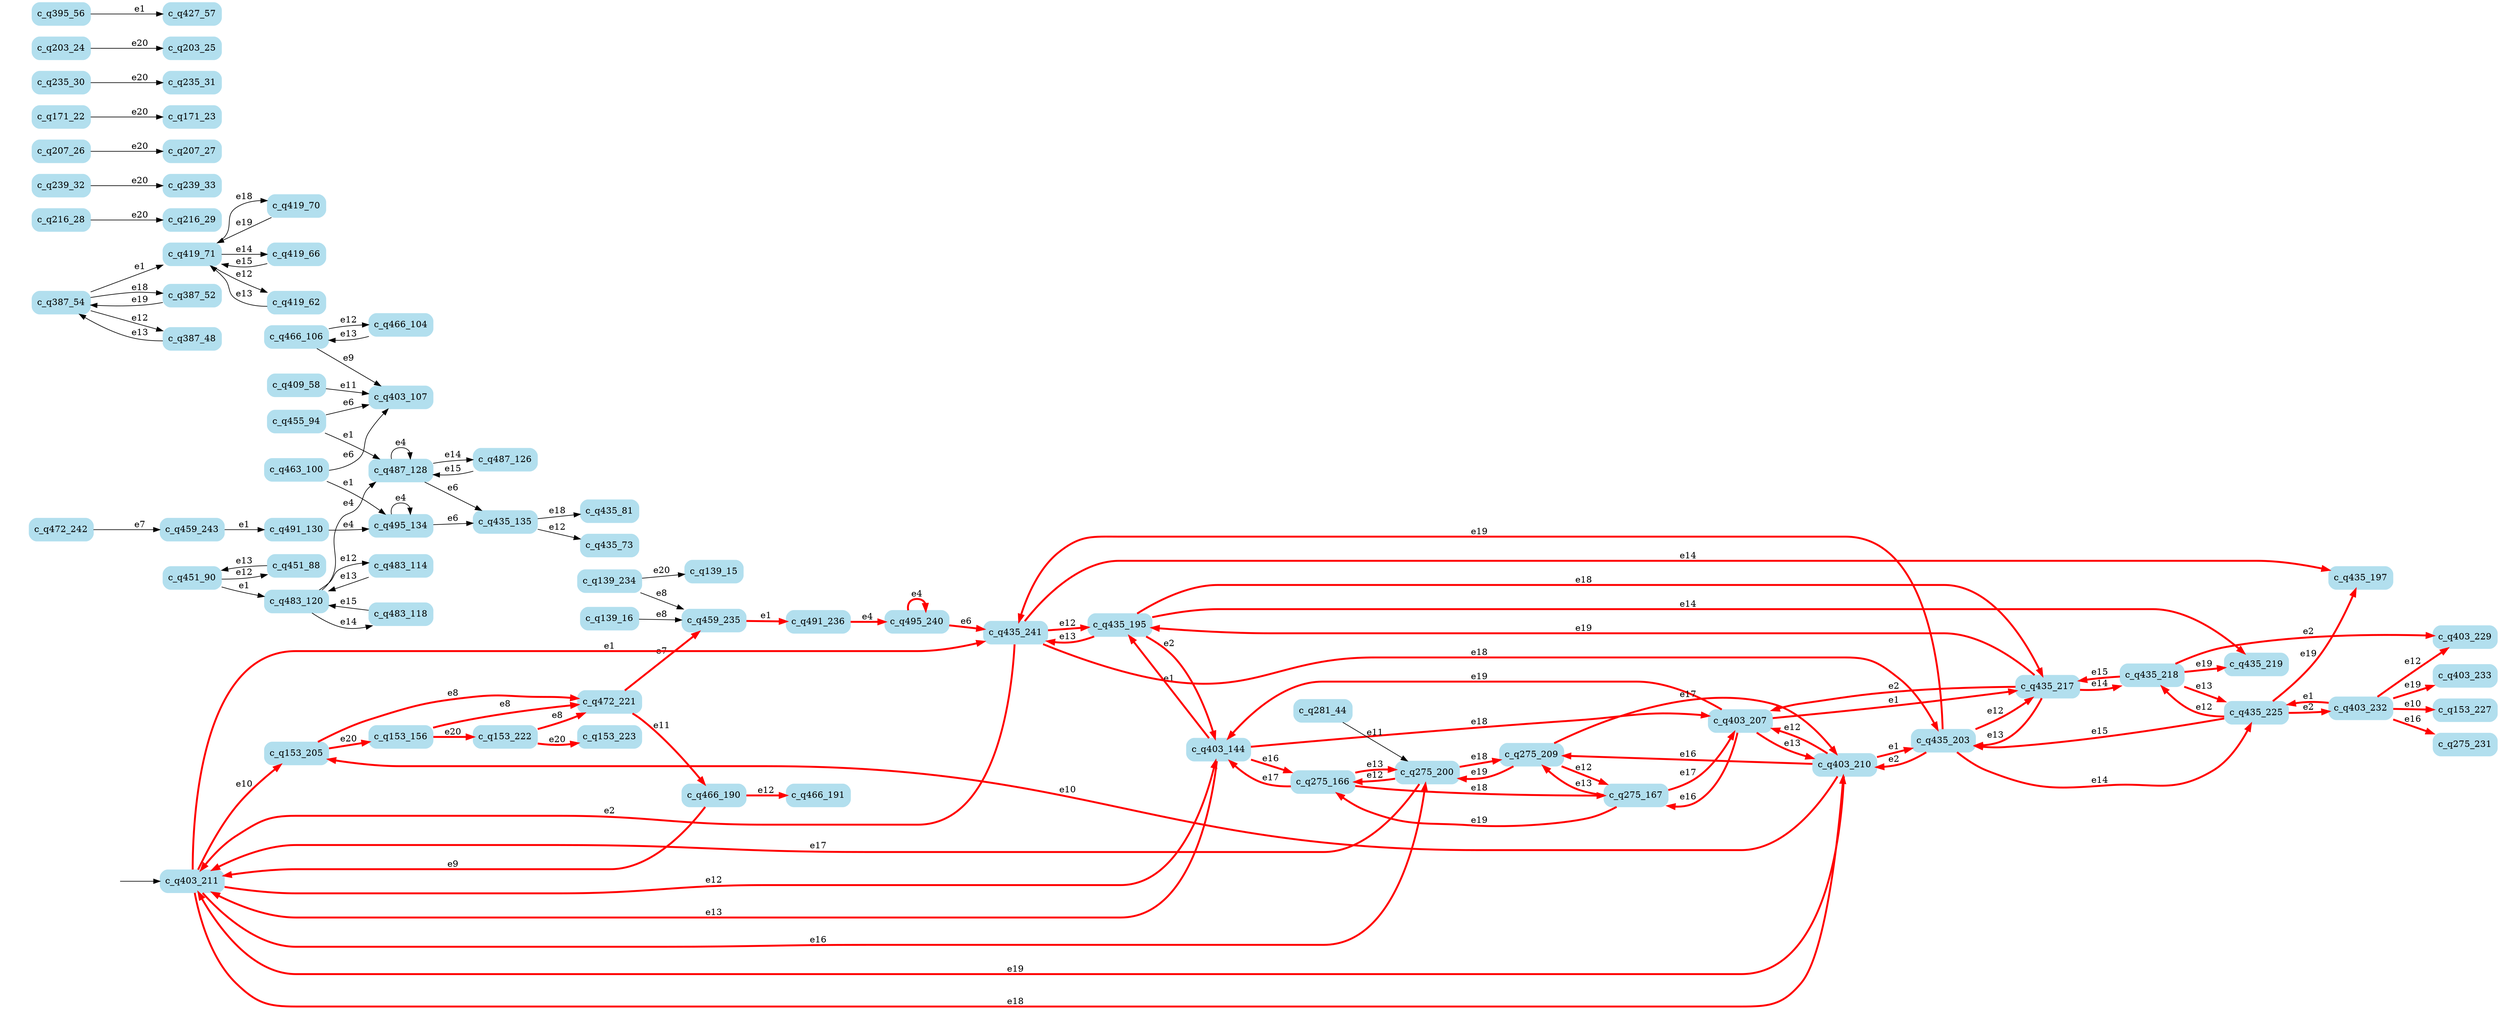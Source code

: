 digraph G {

	rankdir = LR;

	start_c_q403_211[style=invisible];

	node[shape=box, style="rounded, filled", color=lightblue2];

	c_q153_205[label="c_q153_205"];
	c_q455_94[label="c_q455_94"];
	c_q275_200[label="c_q275_200"];
	c_q139_234[label="c_q139_234"];
	c_q403_144[label="c_q403_144"];
	c_q387_54[label="c_q387_54"];
	c_q435_219[label="c_q435_219"];
	c_q466_191[label="c_q466_191"];
	c_q216_28[label="c_q216_28"];
	c_q435_217[label="c_q435_217"];
	c_q459_243[label="c_q459_243"];
	c_q451_88[label="c_q451_88"];
	c_q239_32[label="c_q239_32"];
	c_q495_240[label="c_q495_240"];
	c_q207_27[label="c_q207_27"];
	c_q466_104[label="c_q466_104"];
	c_q435_81[label="c_q435_81"];
	c_q435_241[label="c_q435_241"];
	c_q419_71[label="c_q419_71"];
	c_q483_120[label="c_q483_120"];
	c_q403_229[label="c_q403_229"];
	c_q472_221[label="c_q472_221"];
	c_q466_190[label="c_q466_190"];
	c_q171_23[label="c_q171_23"];
	c_q207_26[label="c_q207_26"];
	c_q235_31[label="c_q235_31"];
	c_q419_70[label="c_q419_70"];
	c_q275_231[label="c_q275_231"];
	c_q275_166[label="c_q275_166"];
	c_q451_90[label="c_q451_90"];
	c_q435_225[label="c_q435_225"];
	c_q403_233[label="c_q403_233"];
	c_q472_242[label="c_q472_242"];
	c_q466_106[label="c_q466_106"];
	c_q281_44[label="c_q281_44"];
	c_q203_24[label="c_q203_24"];
	c_q387_52[label="c_q387_52"];
	c_q403_210[label="c_q403_210"];
	c_q153_222[label="c_q153_222"];
	c_q409_58[label="c_q409_58"];
	c_q139_15[label="c_q139_15"];
	c_q483_114[label="c_q483_114"];
	c_q435_195[label="c_q435_195"];
	c_q216_29[label="c_q216_29"];
	c_q403_107[label="c_q403_107"];
	c_q463_100[label="c_q463_100"];
	c_q395_56[label="c_q395_56"];
	c_q239_33[label="c_q239_33"];
	c_q153_156[label="c_q153_156"];
	c_q403_207[label="c_q403_207"];
	c_q419_66[label="c_q419_66"];
	c_q483_118[label="c_q483_118"];
	c_q435_135[label="c_q435_135"];
	c_q275_209[label="c_q275_209"];
	c_q487_126[label="c_q487_126"];
	c_q435_218[label="c_q435_218"];
	c_q427_57[label="c_q427_57"];
	c_q491_130[label="c_q491_130"];
	c_q153_227[label="c_q153_227"];
	c_q139_16[label="c_q139_16"];
	c_q153_223[label="c_q153_223"];
	c_q435_197[label="c_q435_197"];
	c_q403_211[label="c_q403_211"];
	c_q435_73[label="c_q435_73"];
	c_q435_203[label="c_q435_203"];
	c_q491_236[label="c_q491_236"];
	c_q387_48[label="c_q387_48"];
	c_q171_22[label="c_q171_22"];
	c_q487_128[label="c_q487_128"];
	c_q419_62[label="c_q419_62"];
	c_q495_134[label="c_q495_134"];
	c_q459_235[label="c_q459_235"];
	c_q235_30[label="c_q235_30"];
	c_q403_232[label="c_q403_232"];
	c_q203_25[label="c_q203_25"];
	c_q275_167[label="c_q275_167"];

	start_c_q403_211 -> c_q403_211;
	c_q403_211 -> c_q403_144[label="e12", penwidth=3, color=red];
	c_q403_144 -> c_q403_211[label="e13", penwidth=3, color=red];
	c_q403_144 -> c_q403_207[label="e18", penwidth=3, color=red];
	c_q403_207 -> c_q403_144[label="e19", penwidth=3, color=red];
	c_q403_211 -> c_q153_205[label="e10", penwidth=3, color=red];
	c_q403_207 -> c_q275_167[label="e16", penwidth=3, color=red];
	c_q403_207 -> c_q435_217[label="e1", penwidth=3, color=red];
	c_q139_234 -> c_q139_15[label="e20"];
	c_q139_16 -> c_q459_235[label="e8"];
	c_q153_205 -> c_q153_156[label="e20", penwidth=3, color=red];
	c_q153_205 -> c_q472_221[label="e8", penwidth=3, color=red];
	c_q171_22 -> c_q171_23[label="e20"];
	c_q203_24 -> c_q203_25[label="e20"];
	c_q207_26 -> c_q207_27[label="e20"];
	c_q216_28 -> c_q216_29[label="e20"];
	c_q235_30 -> c_q235_31[label="e20"];
	c_q239_32 -> c_q239_33[label="e20"];
	c_q275_200 -> c_q275_166[label="e12", penwidth=3, color=red];
	c_q275_167 -> c_q275_209[label="e13", penwidth=3, color=red];
	c_q275_200 -> c_q275_209[label="e18", penwidth=3, color=red];
	c_q275_167 -> c_q275_166[label="e19", penwidth=3, color=red];
	c_q275_166 -> c_q403_144[label="e17", penwidth=3, color=red];
	c_q281_44 -> c_q275_200[label="e11"];
	c_q387_54 -> c_q387_48[label="e12"];
	c_q387_48 -> c_q387_54[label="e13"];
	c_q387_54 -> c_q387_52[label="e18"];
	c_q387_52 -> c_q387_54[label="e19"];
	c_q387_54 -> c_q419_71[label="e1"];
	c_q395_56 -> c_q427_57[label="e1"];
	c_q409_58 -> c_q403_107[label="e11"];
	c_q419_71 -> c_q419_62[label="e12"];
	c_q419_62 -> c_q419_71[label="e13"];
	c_q419_71 -> c_q419_66[label="e14"];
	c_q419_66 -> c_q419_71[label="e15"];
	c_q419_71 -> c_q419_70[label="e18"];
	c_q419_70 -> c_q419_71[label="e19"];
	c_q435_135 -> c_q435_73[label="e12"];
	c_q435_217 -> c_q435_203[label="e13", penwidth=3, color=red];
	c_q435_203 -> c_q435_225[label="e14", penwidth=3, color=red];
	c_q435_225 -> c_q435_203[label="e15", penwidth=3, color=red];
	c_q435_135 -> c_q435_81[label="e18"];
	c_q435_217 -> c_q435_195[label="e19", penwidth=3, color=red];
	c_q435_195 -> c_q403_144[label="e2", penwidth=3, color=red];
	c_q451_90 -> c_q451_88[label="e12"];
	c_q451_88 -> c_q451_90[label="e13"];
	c_q451_90 -> c_q483_120[label="e1"];
	c_q455_94 -> c_q403_107[label="e6"];
	c_q455_94 -> c_q487_128[label="e1"];
	c_q459_243 -> c_q491_130[label="e1"];
	c_q463_100 -> c_q403_107[label="e6"];
	c_q463_100 -> c_q495_134[label="e1"];
	c_q466_106 -> c_q466_104[label="e12"];
	c_q466_104 -> c_q466_106[label="e13"];
	c_q466_106 -> c_q403_107[label="e9"];
	c_q472_221 -> c_q459_235[label="e7", penwidth=3, color=red];
	c_q472_221 -> c_q466_190[label="e11", penwidth=3, color=red];
	c_q483_120 -> c_q483_114[label="e12"];
	c_q483_114 -> c_q483_120[label="e13"];
	c_q483_120 -> c_q483_118[label="e14"];
	c_q483_118 -> c_q483_120[label="e15"];
	c_q483_120 -> c_q487_128[label="e4"];
	c_q487_128 -> c_q487_128[label="e4"];
	c_q487_128 -> c_q487_126[label="e14"];
	c_q487_126 -> c_q487_128[label="e15"];
	c_q487_128 -> c_q435_135[label="e6"];
	c_q491_130 -> c_q495_134[label="e4"];
	c_q495_134 -> c_q495_134[label="e4"];
	c_q495_134 -> c_q435_135[label="e6"];
	c_q403_211 -> c_q435_241[label="e1", penwidth=3, color=red];
	c_q403_211 -> c_q275_200[label="e16", penwidth=3, color=red];
	c_q403_211 -> c_q403_210[label="e18", penwidth=3, color=red];
	c_q403_144 -> c_q435_195[label="e1", penwidth=3, color=red];
	c_q403_144 -> c_q275_166[label="e16", penwidth=3, color=red];
	c_q403_207 -> c_q403_210[label="e13", penwidth=3, color=red];
	c_q275_167 -> c_q403_207[label="e17", penwidth=3, color=red];
	c_q435_217 -> c_q403_207[label="e2", penwidth=3, color=red];
	c_q435_217 -> c_q435_218[label="e14", penwidth=3, color=red];
	c_q153_156 -> c_q472_221[label="e8", penwidth=3, color=red];
	c_q153_156 -> c_q153_222[label="e20", penwidth=3, color=red];
	c_q275_209 -> c_q275_167[label="e12", penwidth=3, color=red];
	c_q275_209 -> c_q403_210[label="e17", penwidth=3, color=red];
	c_q275_209 -> c_q275_200[label="e19", penwidth=3, color=red];
	c_q275_166 -> c_q275_200[label="e13", penwidth=3, color=red];
	c_q275_166 -> c_q275_167[label="e18", penwidth=3, color=red];
	c_q435_203 -> c_q403_210[label="e2", penwidth=3, color=red];
	c_q435_203 -> c_q435_217[label="e12", penwidth=3, color=red];
	c_q435_203 -> c_q435_241[label="e19", penwidth=3, color=red];
	c_q435_225 -> c_q403_232[label="e2", penwidth=3, color=red];
	c_q435_225 -> c_q435_218[label="e12", penwidth=3, color=red];
	c_q435_225 -> c_q435_197[label="e19", penwidth=3, color=red];
	c_q435_195 -> c_q435_241[label="e13", penwidth=3, color=red];
	c_q435_195 -> c_q435_219[label="e14", penwidth=3, color=red];
	c_q435_195 -> c_q435_217[label="e18", penwidth=3, color=red];
	c_q459_235 -> c_q491_236[label="e1", penwidth=3, color=red];
	c_q466_190 -> c_q403_211[label="e9", penwidth=3, color=red];
	c_q466_190 -> c_q466_191[label="e12", penwidth=3, color=red];
	c_q435_241 -> c_q403_211[label="e2", penwidth=3, color=red];
	c_q435_241 -> c_q435_195[label="e12", penwidth=3, color=red];
	c_q435_241 -> c_q435_197[label="e14", penwidth=3, color=red];
	c_q435_241 -> c_q435_203[label="e18", penwidth=3, color=red];
	c_q275_200 -> c_q403_211[label="e17", penwidth=3, color=red];
	c_q403_210 -> c_q435_203[label="e1", penwidth=3, color=red];
	c_q403_210 -> c_q153_205[label="e10", penwidth=3, color=red];
	c_q403_210 -> c_q403_207[label="e12", penwidth=3, color=red];
	c_q403_210 -> c_q275_209[label="e16", penwidth=3, color=red];
	c_q403_210 -> c_q403_211[label="e19", penwidth=3, color=red];
	c_q435_218 -> c_q403_229[label="e2", penwidth=3, color=red];
	c_q435_218 -> c_q435_225[label="e13", penwidth=3, color=red];
	c_q435_218 -> c_q435_217[label="e15", penwidth=3, color=red];
	c_q435_218 -> c_q435_219[label="e19", penwidth=3, color=red];
	c_q153_222 -> c_q472_221[label="e8", penwidth=3, color=red];
	c_q153_222 -> c_q153_223[label="e20", penwidth=3, color=red];
	c_q403_232 -> c_q435_225[label="e1", penwidth=3, color=red];
	c_q403_232 -> c_q153_227[label="e10", penwidth=3, color=red];
	c_q403_232 -> c_q403_229[label="e12", penwidth=3, color=red];
	c_q403_232 -> c_q275_231[label="e16", penwidth=3, color=red];
	c_q403_232 -> c_q403_233[label="e19", penwidth=3, color=red];
	c_q139_234 -> c_q459_235[label="e8"];
	c_q491_236 -> c_q495_240[label="e4", penwidth=3, color=red];
	c_q495_240 -> c_q495_240[label="e4", penwidth=3, color=red];
	c_q495_240 -> c_q435_241[label="e6", penwidth=3, color=red];
	c_q472_242 -> c_q459_243[label="e7"];

}